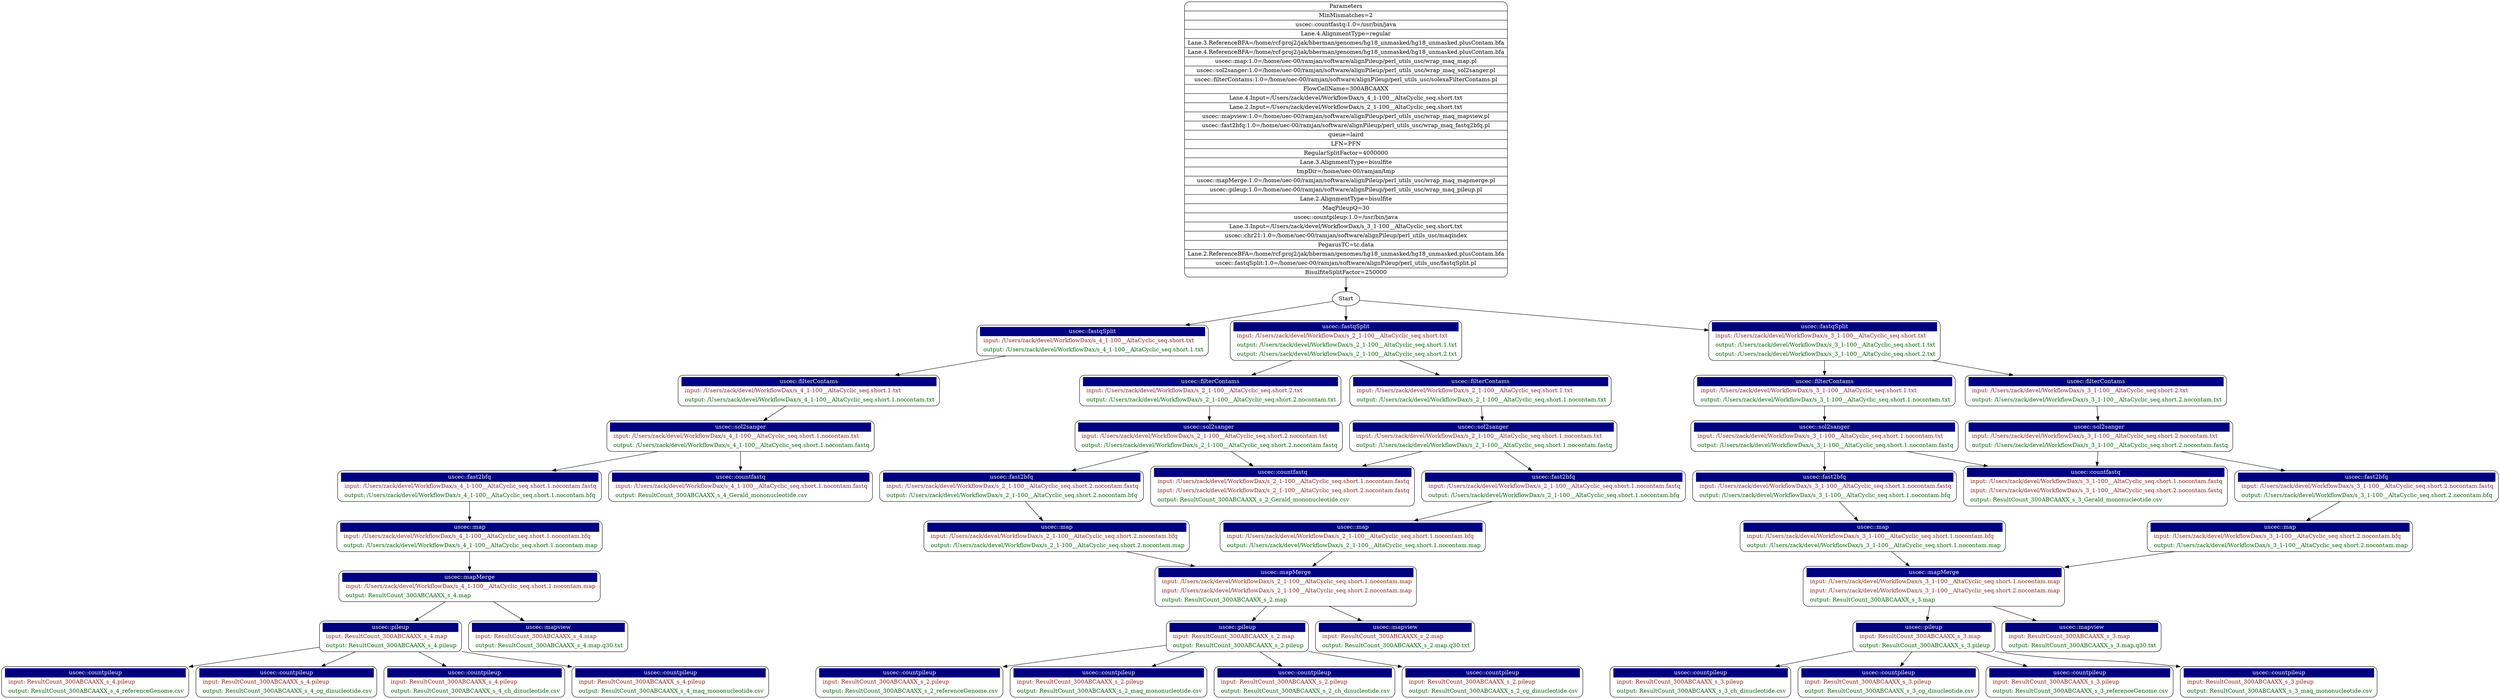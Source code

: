 digraph g {
"Parameters" [
shape = "Mrecord"
 label = "{ Parameters  | MinMismatches=2 | uscec::countfastq:1.0=/usr/bin/java | Lane.4.AlignmentType=regular | Lane.3.ReferenceBFA=/home/rcf-proj2/jak/bberman/genomes/hg18_unmasked/hg18_unmasked.plusContam.bfa | Lane.4.ReferenceBFA=/home/rcf-proj2/jak/bberman/genomes/hg18_unmasked/hg18_unmasked.plusContam.bfa | uscec::map:1.0=/home/uec-00/ramjan/software/alignPileup/perl_utils_usc/wrap_maq_map.pl | uscec::sol2sanger:1.0=/home/uec-00/ramjan/software/alignPileup/perl_utils_usc/wrap_maq_sol2sanger.pl | uscec::filterContams:1.0=/home/uec-00/ramjan/software/alignPileup/perl_utils_usc/solexaFilterContams.pl | FlowCellName=300ABCAAXX | Lane.4.Input=/Users/zack/devel/WorkflowDax/s_4_1-100__AltaCyclic_seq.short.txt | Lane.2.Input=/Users/zack/devel/WorkflowDax/s_2_1-100__AltaCyclic_seq.short.txt | uscec::mapview:1.0=/home/uec-00/ramjan/software/alignPileup/perl_utils_usc/wrap_maq_mapview.pl | uscec::fast2bfq:1.0=/home/uec-00/ramjan/software/alignPileup/perl_utils_usc/wrap_maq_fastq2bfq.pl | queue=laird | LFN=PFN | RegularSplitFactor=4000000 | Lane.3.AlignmentType=bisulfite | tmpDir=/home/uec-00/ramjan/tmp | uscec::mapMerge:1.0=/home/uec-00/ramjan/software/alignPileup/perl_utils_usc/wrap_maq_mapmerge.pl | uscec::pileup:1.0=/home/uec-00/ramjan/software/alignPileup/perl_utils_usc/wrap_maq_pileup.pl | Lane.2.AlignmentType=bisulfite | MaqPileupQ=30 | uscec::countpileup:1.0=/usr/bin/java | Lane.3.Input=/Users/zack/devel/WorkflowDax/s_3_1-100__AltaCyclic_seq.short.txt | uscec::chr21:1.0=/home/uec-00/ramjan/software/alignPileup/perl_utils_usc/maqindex | PegasusTC=tc.data | Lane.2.ReferenceBFA=/home/rcf-proj2/jak/bberman/genomes/hg18_unmasked/hg18_unmasked.plusContam.bfa | uscec::fastqSplit:1.0=/home/uec-00/ramjan/software/alignPileup/perl_utils_usc/fastqSplit.pl | BisulfiteSplitFactor=250000}" ];
"map_/Users/zack/devel/WorkflowDax/s_3_1-100__AltaCyclic_seq.short.2.nocontam.bfq" [
shape = "Mrecord"
label =<<table border="0" cellborder="0" cellspacing="0" cellpadding="4"><tr><td bgcolor="navy"><font color="white">uscec::map</font></td></tr><tr><td align="left"><font color="brown4"> input: /Users/zack/devel/WorkflowDax/s_3_1-100__AltaCyclic_seq.short.2.nocontam.bfq</font></td></tr><tr><td align="left"><font color="darkgreen"> output: /Users/zack/devel/WorkflowDax/s_3_1-100__AltaCyclic_seq.short.2.nocontam.map</font></td></tr></table>> ];
"map_/Users/zack/devel/WorkflowDax/s_2_1-100__AltaCyclic_seq.short.2.nocontam.bfq" [
shape = "Mrecord"
label =<<table border="0" cellborder="0" cellspacing="0" cellpadding="4"><tr><td bgcolor="navy"><font color="white">uscec::map</font></td></tr><tr><td align="left"><font color="brown4"> input: /Users/zack/devel/WorkflowDax/s_2_1-100__AltaCyclic_seq.short.2.nocontam.bfq</font></td></tr><tr><td align="left"><font color="darkgreen"> output: /Users/zack/devel/WorkflowDax/s_2_1-100__AltaCyclic_seq.short.2.nocontam.map</font></td></tr></table>> ];
"filterContams_/Users/zack/devel/WorkflowDax/s_2_1-100__AltaCyclic_seq.short.2.txt" [
shape = "Mrecord"
label =<<table border="0" cellborder="0" cellspacing="0" cellpadding="4"><tr><td bgcolor="navy"><font color="white">uscec::filterContams</font></td></tr><tr><td align="left"><font color="brown4"> input: /Users/zack/devel/WorkflowDax/s_2_1-100__AltaCyclic_seq.short.2.txt</font></td></tr><tr><td align="left"><font color="darkgreen"> output: /Users/zack/devel/WorkflowDax/s_2_1-100__AltaCyclic_seq.short.2.nocontam.txt</font></td></tr></table>> ];
"pileup_ResultCount_300ABCAAXX_s_2.map" [
shape = "Mrecord"
label =<<table border="0" cellborder="0" cellspacing="0" cellpadding="4"><tr><td bgcolor="navy"><font color="white">uscec::pileup</font></td></tr><tr><td align="left"><font color="brown4"> input: ResultCount_300ABCAAXX_s_2.map</font></td></tr><tr><td align="left"><font color="darkgreen"> output: ResultCount_300ABCAAXX_s_2.pileup</font></td></tr></table>> ];
"pileup_ResultCount_300ABCAAXX_s_3.map" [
shape = "Mrecord"
label =<<table border="0" cellborder="0" cellspacing="0" cellpadding="4"><tr><td bgcolor="navy"><font color="white">uscec::pileup</font></td></tr><tr><td align="left"><font color="brown4"> input: ResultCount_300ABCAAXX_s_3.map</font></td></tr><tr><td align="left"><font color="darkgreen"> output: ResultCount_300ABCAAXX_s_3.pileup</font></td></tr></table>> ];
"countfastq_300ABCAAXX2" [
shape = "Mrecord"
label =<<table border="0" cellborder="0" cellspacing="0" cellpadding="4"><tr><td bgcolor="navy"><font color="white">uscec::countfastq</font></td></tr><tr><td align="left"><font color="brown4"> input: /Users/zack/devel/WorkflowDax/s_2_1-100__AltaCyclic_seq.short.1.nocontam.fastq</font></td></tr><tr><td align="left"><font color="brown4"> input: /Users/zack/devel/WorkflowDax/s_2_1-100__AltaCyclic_seq.short.2.nocontam.fastq</font></td></tr><tr><td align="left"><font color="darkgreen"> output: ResultCount_300ABCAAXX_s_2_Gerald_mononucleotide.csv</font></td></tr></table>> ];
"countpileup_ResultCount_300ABCAAXX_s_4.pileup-refComposition" [
shape = "Mrecord"
label =<<table border="0" cellborder="0" cellspacing="0" cellpadding="4"><tr><td bgcolor="navy"><font color="white">uscec::countpileup</font></td></tr><tr><td align="left"><font color="brown4"> input: ResultCount_300ABCAAXX_s_4.pileup</font></td></tr><tr><td align="left"><font color="darkgreen"> output: ResultCount_300ABCAAXX_s_4_referenceGenome.csv</font></td></tr></table>> ];
"filterContams_/Users/zack/devel/WorkflowDax/s_3_1-100__AltaCyclic_seq.short.1.txt" [
shape = "Mrecord"
label =<<table border="0" cellborder="0" cellspacing="0" cellpadding="4"><tr><td bgcolor="navy"><font color="white">uscec::filterContams</font></td></tr><tr><td align="left"><font color="brown4"> input: /Users/zack/devel/WorkflowDax/s_3_1-100__AltaCyclic_seq.short.1.txt</font></td></tr><tr><td align="left"><font color="darkgreen"> output: /Users/zack/devel/WorkflowDax/s_3_1-100__AltaCyclic_seq.short.1.nocontam.txt</font></td></tr></table>> ];
"sol2sanger_/Users/zack/devel/WorkflowDax/s_3_1-100__AltaCyclic_seq.short.1.nocontam.txt" [
shape = "Mrecord"
label =<<table border="0" cellborder="0" cellspacing="0" cellpadding="4"><tr><td bgcolor="navy"><font color="white">uscec::sol2sanger</font></td></tr><tr><td align="left"><font color="brown4"> input: /Users/zack/devel/WorkflowDax/s_3_1-100__AltaCyclic_seq.short.1.nocontam.txt</font></td></tr><tr><td align="left"><font color="darkgreen"> output: /Users/zack/devel/WorkflowDax/s_3_1-100__AltaCyclic_seq.short.1.nocontam.fastq</font></td></tr></table>> ];
"fastqSpit_/Users/zack/devel/WorkflowDax/s_4_1-100__AltaCyclic_seq.short.txt" [
shape = "Mrecord"
label =<<table border="0" cellborder="0" cellspacing="0" cellpadding="4"><tr><td bgcolor="navy"><font color="white">uscec::fastqSplit</font></td></tr><tr><td align="left"><font color="brown4"> input: /Users/zack/devel/WorkflowDax/s_4_1-100__AltaCyclic_seq.short.txt</font></td></tr><tr><td align="left"><font color="darkgreen"> output: /Users/zack/devel/WorkflowDax/s_4_1-100__AltaCyclic_seq.short.1.txt</font></td></tr></table>> ];
"fastqSpit_/Users/zack/devel/WorkflowDax/s_2_1-100__AltaCyclic_seq.short.txt" [
shape = "Mrecord"
label =<<table border="0" cellborder="0" cellspacing="0" cellpadding="4"><tr><td bgcolor="navy"><font color="white">uscec::fastqSplit</font></td></tr><tr><td align="left"><font color="brown4"> input: /Users/zack/devel/WorkflowDax/s_2_1-100__AltaCyclic_seq.short.txt</font></td></tr><tr><td align="left"><font color="darkgreen"> output: /Users/zack/devel/WorkflowDax/s_2_1-100__AltaCyclic_seq.short.1.txt</font></td></tr><tr><td align="left"><font color="darkgreen"> output: /Users/zack/devel/WorkflowDax/s_2_1-100__AltaCyclic_seq.short.2.txt</font></td></tr></table>> ];
"mapMerge_300ABCAAXX2" [
shape = "Mrecord"
label =<<table border="0" cellborder="0" cellspacing="0" cellpadding="4"><tr><td bgcolor="navy"><font color="white">uscec::mapMerge</font></td></tr><tr><td align="left"><font color="brown4"> input: /Users/zack/devel/WorkflowDax/s_2_1-100__AltaCyclic_seq.short.1.nocontam.map</font></td></tr><tr><td align="left"><font color="brown4"> input: /Users/zack/devel/WorkflowDax/s_2_1-100__AltaCyclic_seq.short.2.nocontam.map</font></td></tr><tr><td align="left"><font color="darkgreen"> output: ResultCount_300ABCAAXX_s_2.map</font></td></tr></table>> ];
"mapview_ResultCount_300ABCAAXX_s_2.map" [
shape = "Mrecord"
label =<<table border="0" cellborder="0" cellspacing="0" cellpadding="4"><tr><td bgcolor="navy"><font color="white">uscec::mapview</font></td></tr><tr><td align="left"><font color="brown4"> input: ResultCount_300ABCAAXX_s_2.map</font></td></tr><tr><td align="left"><font color="darkgreen"> output: ResultCount_300ABCAAXX_s_2.map.q30.txt</font></td></tr></table>> ];
"filterContams_/Users/zack/devel/WorkflowDax/s_3_1-100__AltaCyclic_seq.short.2.txt" [
shape = "Mrecord"
label =<<table border="0" cellborder="0" cellspacing="0" cellpadding="4"><tr><td bgcolor="navy"><font color="white">uscec::filterContams</font></td></tr><tr><td align="left"><font color="brown4"> input: /Users/zack/devel/WorkflowDax/s_3_1-100__AltaCyclic_seq.short.2.txt</font></td></tr><tr><td align="left"><font color="darkgreen"> output: /Users/zack/devel/WorkflowDax/s_3_1-100__AltaCyclic_seq.short.2.nocontam.txt</font></td></tr></table>> ];
"fast2bfq_/Users/zack/devel/WorkflowDax/s_3_1-100__AltaCyclic_seq.short.2.nocontam.fastq" [
shape = "Mrecord"
label =<<table border="0" cellborder="0" cellspacing="0" cellpadding="4"><tr><td bgcolor="navy"><font color="white">uscec::fast2bfq</font></td></tr><tr><td align="left"><font color="brown4"> input: /Users/zack/devel/WorkflowDax/s_3_1-100__AltaCyclic_seq.short.2.nocontam.fastq</font></td></tr><tr><td align="left"><font color="darkgreen"> output: /Users/zack/devel/WorkflowDax/s_3_1-100__AltaCyclic_seq.short.2.nocontam.bfq</font></td></tr></table>> ];
"countpileup_ResultCount_300ABCAAXX_s_3.pileup-chonly" [
shape = "Mrecord"
label =<<table border="0" cellborder="0" cellspacing="0" cellpadding="4"><tr><td bgcolor="navy"><font color="white">uscec::countpileup</font></td></tr><tr><td align="left"><font color="brown4"> input: ResultCount_300ABCAAXX_s_3.pileup</font></td></tr><tr><td align="left"><font color="darkgreen"> output: ResultCount_300ABCAAXX_s_3_ch_dinucleotide.csv</font></td></tr></table>> ];
"filterContams_/Users/zack/devel/WorkflowDax/s_2_1-100__AltaCyclic_seq.short.1.txt" [
shape = "Mrecord"
label =<<table border="0" cellborder="0" cellspacing="0" cellpadding="4"><tr><td bgcolor="navy"><font color="white">uscec::filterContams</font></td></tr><tr><td align="left"><font color="brown4"> input: /Users/zack/devel/WorkflowDax/s_2_1-100__AltaCyclic_seq.short.1.txt</font></td></tr><tr><td align="left"><font color="darkgreen"> output: /Users/zack/devel/WorkflowDax/s_2_1-100__AltaCyclic_seq.short.1.nocontam.txt</font></td></tr></table>> ];
"mapMerge_300ABCAAXX3" [
shape = "Mrecord"
label =<<table border="0" cellborder="0" cellspacing="0" cellpadding="4"><tr><td bgcolor="navy"><font color="white">uscec::mapMerge</font></td></tr><tr><td align="left"><font color="brown4"> input: /Users/zack/devel/WorkflowDax/s_3_1-100__AltaCyclic_seq.short.1.nocontam.map</font></td></tr><tr><td align="left"><font color="brown4"> input: /Users/zack/devel/WorkflowDax/s_3_1-100__AltaCyclic_seq.short.2.nocontam.map</font></td></tr><tr><td align="left"><font color="darkgreen"> output: ResultCount_300ABCAAXX_s_3.map</font></td></tr></table>> ];
"fast2bfq_/Users/zack/devel/WorkflowDax/s_2_1-100__AltaCyclic_seq.short.1.nocontam.fastq" [
shape = "Mrecord"
label =<<table border="0" cellborder="0" cellspacing="0" cellpadding="4"><tr><td bgcolor="navy"><font color="white">uscec::fast2bfq</font></td></tr><tr><td align="left"><font color="brown4"> input: /Users/zack/devel/WorkflowDax/s_2_1-100__AltaCyclic_seq.short.1.nocontam.fastq</font></td></tr><tr><td align="left"><font color="darkgreen"> output: /Users/zack/devel/WorkflowDax/s_2_1-100__AltaCyclic_seq.short.1.nocontam.bfq</font></td></tr></table>> ];
"sol2sanger_/Users/zack/devel/WorkflowDax/s_2_1-100__AltaCyclic_seq.short.1.nocontam.txt" [
shape = "Mrecord"
label =<<table border="0" cellborder="0" cellspacing="0" cellpadding="4"><tr><td bgcolor="navy"><font color="white">uscec::sol2sanger</font></td></tr><tr><td align="left"><font color="brown4"> input: /Users/zack/devel/WorkflowDax/s_2_1-100__AltaCyclic_seq.short.1.nocontam.txt</font></td></tr><tr><td align="left"><font color="darkgreen"> output: /Users/zack/devel/WorkflowDax/s_2_1-100__AltaCyclic_seq.short.1.nocontam.fastq</font></td></tr></table>> ];
"countpileup_ResultCount_300ABCAAXX_s_2.pileup-refComposition" [
shape = "Mrecord"
label =<<table border="0" cellborder="0" cellspacing="0" cellpadding="4"><tr><td bgcolor="navy"><font color="white">uscec::countpileup</font></td></tr><tr><td align="left"><font color="brown4"> input: ResultCount_300ABCAAXX_s_2.pileup</font></td></tr><tr><td align="left"><font color="darkgreen"> output: ResultCount_300ABCAAXX_s_2_referenceGenome.csv</font></td></tr></table>> ];
"mapMerge_300ABCAAXX4" [
shape = "Mrecord"
label =<<table border="0" cellborder="0" cellspacing="0" cellpadding="4"><tr><td bgcolor="navy"><font color="white">uscec::mapMerge</font></td></tr><tr><td align="left"><font color="brown4"> input: /Users/zack/devel/WorkflowDax/s_4_1-100__AltaCyclic_seq.short.1.nocontam.map</font></td></tr><tr><td align="left"><font color="darkgreen"> output: ResultCount_300ABCAAXX_s_4.map</font></td></tr></table>> ];
"countpileup_ResultCount_300ABCAAXX_s_4.pileup-cgonly" [
shape = "Mrecord"
label =<<table border="0" cellborder="0" cellspacing="0" cellpadding="4"><tr><td bgcolor="navy"><font color="white">uscec::countpileup</font></td></tr><tr><td align="left"><font color="brown4"> input: ResultCount_300ABCAAXX_s_4.pileup</font></td></tr><tr><td align="left"><font color="darkgreen"> output: ResultCount_300ABCAAXX_s_4_cg_dinucleotide.csv</font></td></tr></table>> ];
"countpileup_ResultCount_300ABCAAXX_s_2.pileup" [
shape = "Mrecord"
label =<<table border="0" cellborder="0" cellspacing="0" cellpadding="4"><tr><td bgcolor="navy"><font color="white">uscec::countpileup</font></td></tr><tr><td align="left"><font color="brown4"> input: ResultCount_300ABCAAXX_s_2.pileup</font></td></tr><tr><td align="left"><font color="darkgreen"> output: ResultCount_300ABCAAXX_s_2_maq_mononucleotide.csv</font></td></tr></table>> ];
"map_/Users/zack/devel/WorkflowDax/s_3_1-100__AltaCyclic_seq.short.1.nocontam.bfq" [
shape = "Mrecord"
label =<<table border="0" cellborder="0" cellspacing="0" cellpadding="4"><tr><td bgcolor="navy"><font color="white">uscec::map</font></td></tr><tr><td align="left"><font color="brown4"> input: /Users/zack/devel/WorkflowDax/s_3_1-100__AltaCyclic_seq.short.1.nocontam.bfq</font></td></tr><tr><td align="left"><font color="darkgreen"> output: /Users/zack/devel/WorkflowDax/s_3_1-100__AltaCyclic_seq.short.1.nocontam.map</font></td></tr></table>> ];
"countpileup_ResultCount_300ABCAAXX_s_3.pileup-cgonly" [
shape = "Mrecord"
label =<<table border="0" cellborder="0" cellspacing="0" cellpadding="4"><tr><td bgcolor="navy"><font color="white">uscec::countpileup</font></td></tr><tr><td align="left"><font color="brown4"> input: ResultCount_300ABCAAXX_s_3.pileup</font></td></tr><tr><td align="left"><font color="darkgreen"> output: ResultCount_300ABCAAXX_s_3_cg_dinucleotide.csv</font></td></tr></table>> ];
"fast2bfq_/Users/zack/devel/WorkflowDax/s_4_1-100__AltaCyclic_seq.short.1.nocontam.fastq" [
shape = "Mrecord"
label =<<table border="0" cellborder="0" cellspacing="0" cellpadding="4"><tr><td bgcolor="navy"><font color="white">uscec::fast2bfq</font></td></tr><tr><td align="left"><font color="brown4"> input: /Users/zack/devel/WorkflowDax/s_4_1-100__AltaCyclic_seq.short.1.nocontam.fastq</font></td></tr><tr><td align="left"><font color="darkgreen"> output: /Users/zack/devel/WorkflowDax/s_4_1-100__AltaCyclic_seq.short.1.nocontam.bfq</font></td></tr></table>> ];
"countpileup_ResultCount_300ABCAAXX_s_3.pileup-refComposition" [
shape = "Mrecord"
label =<<table border="0" cellborder="0" cellspacing="0" cellpadding="4"><tr><td bgcolor="navy"><font color="white">uscec::countpileup</font></td></tr><tr><td align="left"><font color="brown4"> input: ResultCount_300ABCAAXX_s_3.pileup</font></td></tr><tr><td align="left"><font color="darkgreen"> output: ResultCount_300ABCAAXX_s_3_referenceGenome.csv</font></td></tr></table>> ];
"sol2sanger_/Users/zack/devel/WorkflowDax/s_2_1-100__AltaCyclic_seq.short.2.nocontam.txt" [
shape = "Mrecord"
label =<<table border="0" cellborder="0" cellspacing="0" cellpadding="4"><tr><td bgcolor="navy"><font color="white">uscec::sol2sanger</font></td></tr><tr><td align="left"><font color="brown4"> input: /Users/zack/devel/WorkflowDax/s_2_1-100__AltaCyclic_seq.short.2.nocontam.txt</font></td></tr><tr><td align="left"><font color="darkgreen"> output: /Users/zack/devel/WorkflowDax/s_2_1-100__AltaCyclic_seq.short.2.nocontam.fastq</font></td></tr></table>> ];
"pileup_ResultCount_300ABCAAXX_s_4.map" [
shape = "Mrecord"
label =<<table border="0" cellborder="0" cellspacing="0" cellpadding="4"><tr><td bgcolor="navy"><font color="white">uscec::pileup</font></td></tr><tr><td align="left"><font color="brown4"> input: ResultCount_300ABCAAXX_s_4.map</font></td></tr><tr><td align="left"><font color="darkgreen"> output: ResultCount_300ABCAAXX_s_4.pileup</font></td></tr></table>> ];
"map_/Users/zack/devel/WorkflowDax/s_2_1-100__AltaCyclic_seq.short.1.nocontam.bfq" [
shape = "Mrecord"
label =<<table border="0" cellborder="0" cellspacing="0" cellpadding="4"><tr><td bgcolor="navy"><font color="white">uscec::map</font></td></tr><tr><td align="left"><font color="brown4"> input: /Users/zack/devel/WorkflowDax/s_2_1-100__AltaCyclic_seq.short.1.nocontam.bfq</font></td></tr><tr><td align="left"><font color="darkgreen"> output: /Users/zack/devel/WorkflowDax/s_2_1-100__AltaCyclic_seq.short.1.nocontam.map</font></td></tr></table>> ];
"filterContams_/Users/zack/devel/WorkflowDax/s_4_1-100__AltaCyclic_seq.short.1.txt" [
shape = "Mrecord"
label =<<table border="0" cellborder="0" cellspacing="0" cellpadding="4"><tr><td bgcolor="navy"><font color="white">uscec::filterContams</font></td></tr><tr><td align="left"><font color="brown4"> input: /Users/zack/devel/WorkflowDax/s_4_1-100__AltaCyclic_seq.short.1.txt</font></td></tr><tr><td align="left"><font color="darkgreen"> output: /Users/zack/devel/WorkflowDax/s_4_1-100__AltaCyclic_seq.short.1.nocontam.txt</font></td></tr></table>> ];
"mapview_ResultCount_300ABCAAXX_s_3.map" [
shape = "Mrecord"
label =<<table border="0" cellborder="0" cellspacing="0" cellpadding="4"><tr><td bgcolor="navy"><font color="white">uscec::mapview</font></td></tr><tr><td align="left"><font color="brown4"> input: ResultCount_300ABCAAXX_s_3.map</font></td></tr><tr><td align="left"><font color="darkgreen"> output: ResultCount_300ABCAAXX_s_3.map.q30.txt</font></td></tr></table>> ];
"countpileup_ResultCount_300ABCAAXX_s_2.pileup-chonly" [
shape = "Mrecord"
label =<<table border="0" cellborder="0" cellspacing="0" cellpadding="4"><tr><td bgcolor="navy"><font color="white">uscec::countpileup</font></td></tr><tr><td align="left"><font color="brown4"> input: ResultCount_300ABCAAXX_s_2.pileup</font></td></tr><tr><td align="left"><font color="darkgreen"> output: ResultCount_300ABCAAXX_s_2_ch_dinucleotide.csv</font></td></tr></table>> ];
"countpileup_ResultCount_300ABCAAXX_s_2.pileup-cgonly" [
shape = "Mrecord"
label =<<table border="0" cellborder="0" cellspacing="0" cellpadding="4"><tr><td bgcolor="navy"><font color="white">uscec::countpileup</font></td></tr><tr><td align="left"><font color="brown4"> input: ResultCount_300ABCAAXX_s_2.pileup</font></td></tr><tr><td align="left"><font color="darkgreen"> output: ResultCount_300ABCAAXX_s_2_cg_dinucleotide.csv</font></td></tr></table>> ];
"sol2sanger_/Users/zack/devel/WorkflowDax/s_3_1-100__AltaCyclic_seq.short.2.nocontam.txt" [
shape = "Mrecord"
label =<<table border="0" cellborder="0" cellspacing="0" cellpadding="4"><tr><td bgcolor="navy"><font color="white">uscec::sol2sanger</font></td></tr><tr><td align="left"><font color="brown4"> input: /Users/zack/devel/WorkflowDax/s_3_1-100__AltaCyclic_seq.short.2.nocontam.txt</font></td></tr><tr><td align="left"><font color="darkgreen"> output: /Users/zack/devel/WorkflowDax/s_3_1-100__AltaCyclic_seq.short.2.nocontam.fastq</font></td></tr></table>> ];
"countfastq_300ABCAAXX3" [
shape = "Mrecord"
label =<<table border="0" cellborder="0" cellspacing="0" cellpadding="4"><tr><td bgcolor="navy"><font color="white">uscec::countfastq</font></td></tr><tr><td align="left"><font color="brown4"> input: /Users/zack/devel/WorkflowDax/s_3_1-100__AltaCyclic_seq.short.1.nocontam.fastq</font></td></tr><tr><td align="left"><font color="brown4"> input: /Users/zack/devel/WorkflowDax/s_3_1-100__AltaCyclic_seq.short.2.nocontam.fastq</font></td></tr><tr><td align="left"><font color="darkgreen"> output: ResultCount_300ABCAAXX_s_3_Gerald_mononucleotide.csv</font></td></tr></table>> ];
"fast2bfq_/Users/zack/devel/WorkflowDax/s_2_1-100__AltaCyclic_seq.short.2.nocontam.fastq" [
shape = "Mrecord"
label =<<table border="0" cellborder="0" cellspacing="0" cellpadding="4"><tr><td bgcolor="navy"><font color="white">uscec::fast2bfq</font></td></tr><tr><td align="left"><font color="brown4"> input: /Users/zack/devel/WorkflowDax/s_2_1-100__AltaCyclic_seq.short.2.nocontam.fastq</font></td></tr><tr><td align="left"><font color="darkgreen"> output: /Users/zack/devel/WorkflowDax/s_2_1-100__AltaCyclic_seq.short.2.nocontam.bfq</font></td></tr></table>> ];
"mapview_ResultCount_300ABCAAXX_s_4.map" [
shape = "Mrecord"
label =<<table border="0" cellborder="0" cellspacing="0" cellpadding="4"><tr><td bgcolor="navy"><font color="white">uscec::mapview</font></td></tr><tr><td align="left"><font color="brown4"> input: ResultCount_300ABCAAXX_s_4.map</font></td></tr><tr><td align="left"><font color="darkgreen"> output: ResultCount_300ABCAAXX_s_4.map.q30.txt</font></td></tr></table>> ];
"countpileup_ResultCount_300ABCAAXX_s_3.pileup" [
shape = "Mrecord"
label =<<table border="0" cellborder="0" cellspacing="0" cellpadding="4"><tr><td bgcolor="navy"><font color="white">uscec::countpileup</font></td></tr><tr><td align="left"><font color="brown4"> input: ResultCount_300ABCAAXX_s_3.pileup</font></td></tr><tr><td align="left"><font color="darkgreen"> output: ResultCount_300ABCAAXX_s_3_maq_mononucleotide.csv</font></td></tr></table>> ];
"countpileup_ResultCount_300ABCAAXX_s_4.pileup-chonly" [
shape = "Mrecord"
label =<<table border="0" cellborder="0" cellspacing="0" cellpadding="4"><tr><td bgcolor="navy"><font color="white">uscec::countpileup</font></td></tr><tr><td align="left"><font color="brown4"> input: ResultCount_300ABCAAXX_s_4.pileup</font></td></tr><tr><td align="left"><font color="darkgreen"> output: ResultCount_300ABCAAXX_s_4_ch_dinucleotide.csv</font></td></tr></table>> ];
"fast2bfq_/Users/zack/devel/WorkflowDax/s_3_1-100__AltaCyclic_seq.short.1.nocontam.fastq" [
shape = "Mrecord"
label =<<table border="0" cellborder="0" cellspacing="0" cellpadding="4"><tr><td bgcolor="navy"><font color="white">uscec::fast2bfq</font></td></tr><tr><td align="left"><font color="brown4"> input: /Users/zack/devel/WorkflowDax/s_3_1-100__AltaCyclic_seq.short.1.nocontam.fastq</font></td></tr><tr><td align="left"><font color="darkgreen"> output: /Users/zack/devel/WorkflowDax/s_3_1-100__AltaCyclic_seq.short.1.nocontam.bfq</font></td></tr></table>> ];
"countfastq_300ABCAAXX4" [
shape = "Mrecord"
label =<<table border="0" cellborder="0" cellspacing="0" cellpadding="4"><tr><td bgcolor="navy"><font color="white">uscec::countfastq</font></td></tr><tr><td align="left"><font color="brown4"> input: /Users/zack/devel/WorkflowDax/s_4_1-100__AltaCyclic_seq.short.1.nocontam.fastq</font></td></tr><tr><td align="left"><font color="darkgreen"> output: ResultCount_300ABCAAXX_s_4_Gerald_mononucleotide.csv</font></td></tr></table>> ];
"sol2sanger_/Users/zack/devel/WorkflowDax/s_4_1-100__AltaCyclic_seq.short.1.nocontam.txt" [
shape = "Mrecord"
label =<<table border="0" cellborder="0" cellspacing="0" cellpadding="4"><tr><td bgcolor="navy"><font color="white">uscec::sol2sanger</font></td></tr><tr><td align="left"><font color="brown4"> input: /Users/zack/devel/WorkflowDax/s_4_1-100__AltaCyclic_seq.short.1.nocontam.txt</font></td></tr><tr><td align="left"><font color="darkgreen"> output: /Users/zack/devel/WorkflowDax/s_4_1-100__AltaCyclic_seq.short.1.nocontam.fastq</font></td></tr></table>> ];
"fastqSpit_/Users/zack/devel/WorkflowDax/s_3_1-100__AltaCyclic_seq.short.txt" [
shape = "Mrecord"
label =<<table border="0" cellborder="0" cellspacing="0" cellpadding="4"><tr><td bgcolor="navy"><font color="white">uscec::fastqSplit</font></td></tr><tr><td align="left"><font color="brown4"> input: /Users/zack/devel/WorkflowDax/s_3_1-100__AltaCyclic_seq.short.txt</font></td></tr><tr><td align="left"><font color="darkgreen"> output: /Users/zack/devel/WorkflowDax/s_3_1-100__AltaCyclic_seq.short.1.txt</font></td></tr><tr><td align="left"><font color="darkgreen"> output: /Users/zack/devel/WorkflowDax/s_3_1-100__AltaCyclic_seq.short.2.txt</font></td></tr></table>> ];
"map_/Users/zack/devel/WorkflowDax/s_4_1-100__AltaCyclic_seq.short.1.nocontam.bfq" [
shape = "Mrecord"
label =<<table border="0" cellborder="0" cellspacing="0" cellpadding="4"><tr><td bgcolor="navy"><font color="white">uscec::map</font></td></tr><tr><td align="left"><font color="brown4"> input: /Users/zack/devel/WorkflowDax/s_4_1-100__AltaCyclic_seq.short.1.nocontam.bfq</font></td></tr><tr><td align="left"><font color="darkgreen"> output: /Users/zack/devel/WorkflowDax/s_4_1-100__AltaCyclic_seq.short.1.nocontam.map</font></td></tr></table>> ];
"countpileup_ResultCount_300ABCAAXX_s_4.pileup" [
shape = "Mrecord"
label =<<table border="0" cellborder="0" cellspacing="0" cellpadding="4"><tr><td bgcolor="navy"><font color="white">uscec::countpileup</font></td></tr><tr><td align="left"><font color="brown4"> input: ResultCount_300ABCAAXX_s_4.pileup</font></td></tr><tr><td align="left"><font color="darkgreen"> output: ResultCount_300ABCAAXX_s_4_maq_mononucleotide.csv</font></td></tr></table>> ];
"map_/Users/zack/devel/WorkflowDax/s_3_1-100__AltaCyclic_seq.short.2.nocontam.bfq" -> "mapMerge_300ABCAAXX3"
"map_/Users/zack/devel/WorkflowDax/s_2_1-100__AltaCyclic_seq.short.2.nocontam.bfq" -> "mapMerge_300ABCAAXX2"
"filterContams_/Users/zack/devel/WorkflowDax/s_2_1-100__AltaCyclic_seq.short.2.txt" -> "sol2sanger_/Users/zack/devel/WorkflowDax/s_2_1-100__AltaCyclic_seq.short.2.nocontam.txt"
"pileup_ResultCount_300ABCAAXX_s_2.map" -> "countpileup_ResultCount_300ABCAAXX_s_2.pileup"
"pileup_ResultCount_300ABCAAXX_s_2.map" -> "countpileup_ResultCount_300ABCAAXX_s_2.pileup-cgonly"
"pileup_ResultCount_300ABCAAXX_s_2.map" -> "countpileup_ResultCount_300ABCAAXX_s_2.pileup-chonly"
"pileup_ResultCount_300ABCAAXX_s_2.map" -> "countpileup_ResultCount_300ABCAAXX_s_2.pileup-refComposition"
"pileup_ResultCount_300ABCAAXX_s_3.map" -> "countpileup_ResultCount_300ABCAAXX_s_3.pileup"
"pileup_ResultCount_300ABCAAXX_s_3.map" -> "countpileup_ResultCount_300ABCAAXX_s_3.pileup-cgonly"
"pileup_ResultCount_300ABCAAXX_s_3.map" -> "countpileup_ResultCount_300ABCAAXX_s_3.pileup-chonly"
"pileup_ResultCount_300ABCAAXX_s_3.map" -> "countpileup_ResultCount_300ABCAAXX_s_3.pileup-refComposition"
"filterContams_/Users/zack/devel/WorkflowDax/s_3_1-100__AltaCyclic_seq.short.1.txt" -> "sol2sanger_/Users/zack/devel/WorkflowDax/s_3_1-100__AltaCyclic_seq.short.1.nocontam.txt"
"sol2sanger_/Users/zack/devel/WorkflowDax/s_3_1-100__AltaCyclic_seq.short.1.nocontam.txt" -> "countfastq_300ABCAAXX3"
"sol2sanger_/Users/zack/devel/WorkflowDax/s_3_1-100__AltaCyclic_seq.short.1.nocontam.txt" -> "fast2bfq_/Users/zack/devel/WorkflowDax/s_3_1-100__AltaCyclic_seq.short.1.nocontam.fastq"
"fastqSpit_/Users/zack/devel/WorkflowDax/s_4_1-100__AltaCyclic_seq.short.txt" -> "filterContams_/Users/zack/devel/WorkflowDax/s_4_1-100__AltaCyclic_seq.short.1.txt"
"fastqSpit_/Users/zack/devel/WorkflowDax/s_2_1-100__AltaCyclic_seq.short.txt" -> "filterContams_/Users/zack/devel/WorkflowDax/s_2_1-100__AltaCyclic_seq.short.1.txt"
"fastqSpit_/Users/zack/devel/WorkflowDax/s_2_1-100__AltaCyclic_seq.short.txt" -> "filterContams_/Users/zack/devel/WorkflowDax/s_2_1-100__AltaCyclic_seq.short.2.txt"
"mapMerge_300ABCAAXX2" -> "mapview_ResultCount_300ABCAAXX_s_2.map"
"mapMerge_300ABCAAXX2" -> "pileup_ResultCount_300ABCAAXX_s_2.map"
"filterContams_/Users/zack/devel/WorkflowDax/s_3_1-100__AltaCyclic_seq.short.2.txt" -> "sol2sanger_/Users/zack/devel/WorkflowDax/s_3_1-100__AltaCyclic_seq.short.2.nocontam.txt"
"fast2bfq_/Users/zack/devel/WorkflowDax/s_3_1-100__AltaCyclic_seq.short.2.nocontam.fastq" -> "map_/Users/zack/devel/WorkflowDax/s_3_1-100__AltaCyclic_seq.short.2.nocontam.bfq"
"filterContams_/Users/zack/devel/WorkflowDax/s_2_1-100__AltaCyclic_seq.short.1.txt" -> "sol2sanger_/Users/zack/devel/WorkflowDax/s_2_1-100__AltaCyclic_seq.short.1.nocontam.txt"
"mapMerge_300ABCAAXX3" -> "mapview_ResultCount_300ABCAAXX_s_3.map"
"mapMerge_300ABCAAXX3" -> "pileup_ResultCount_300ABCAAXX_s_3.map"
"fast2bfq_/Users/zack/devel/WorkflowDax/s_2_1-100__AltaCyclic_seq.short.1.nocontam.fastq" -> "map_/Users/zack/devel/WorkflowDax/s_2_1-100__AltaCyclic_seq.short.1.nocontam.bfq"
"sol2sanger_/Users/zack/devel/WorkflowDax/s_2_1-100__AltaCyclic_seq.short.1.nocontam.txt" -> "countfastq_300ABCAAXX2"
"sol2sanger_/Users/zack/devel/WorkflowDax/s_2_1-100__AltaCyclic_seq.short.1.nocontam.txt" -> "fast2bfq_/Users/zack/devel/WorkflowDax/s_2_1-100__AltaCyclic_seq.short.1.nocontam.fastq"
"mapMerge_300ABCAAXX4" -> "mapview_ResultCount_300ABCAAXX_s_4.map"
"mapMerge_300ABCAAXX4" -> "pileup_ResultCount_300ABCAAXX_s_4.map"
"map_/Users/zack/devel/WorkflowDax/s_3_1-100__AltaCyclic_seq.short.1.nocontam.bfq" -> "mapMerge_300ABCAAXX3"
"fast2bfq_/Users/zack/devel/WorkflowDax/s_4_1-100__AltaCyclic_seq.short.1.nocontam.fastq" -> "map_/Users/zack/devel/WorkflowDax/s_4_1-100__AltaCyclic_seq.short.1.nocontam.bfq"
"sol2sanger_/Users/zack/devel/WorkflowDax/s_2_1-100__AltaCyclic_seq.short.2.nocontam.txt" -> "countfastq_300ABCAAXX2"
"sol2sanger_/Users/zack/devel/WorkflowDax/s_2_1-100__AltaCyclic_seq.short.2.nocontam.txt" -> "fast2bfq_/Users/zack/devel/WorkflowDax/s_2_1-100__AltaCyclic_seq.short.2.nocontam.fastq"
"pileup_ResultCount_300ABCAAXX_s_4.map" -> "countpileup_ResultCount_300ABCAAXX_s_4.pileup"
"pileup_ResultCount_300ABCAAXX_s_4.map" -> "countpileup_ResultCount_300ABCAAXX_s_4.pileup-cgonly"
"pileup_ResultCount_300ABCAAXX_s_4.map" -> "countpileup_ResultCount_300ABCAAXX_s_4.pileup-chonly"
"pileup_ResultCount_300ABCAAXX_s_4.map" -> "countpileup_ResultCount_300ABCAAXX_s_4.pileup-refComposition"
"map_/Users/zack/devel/WorkflowDax/s_2_1-100__AltaCyclic_seq.short.1.nocontam.bfq" -> "mapMerge_300ABCAAXX2"
"filterContams_/Users/zack/devel/WorkflowDax/s_4_1-100__AltaCyclic_seq.short.1.txt" -> "sol2sanger_/Users/zack/devel/WorkflowDax/s_4_1-100__AltaCyclic_seq.short.1.nocontam.txt"
"sol2sanger_/Users/zack/devel/WorkflowDax/s_3_1-100__AltaCyclic_seq.short.2.nocontam.txt" -> "countfastq_300ABCAAXX3"
"sol2sanger_/Users/zack/devel/WorkflowDax/s_3_1-100__AltaCyclic_seq.short.2.nocontam.txt" -> "fast2bfq_/Users/zack/devel/WorkflowDax/s_3_1-100__AltaCyclic_seq.short.2.nocontam.fastq"
"fast2bfq_/Users/zack/devel/WorkflowDax/s_2_1-100__AltaCyclic_seq.short.2.nocontam.fastq" -> "map_/Users/zack/devel/WorkflowDax/s_2_1-100__AltaCyclic_seq.short.2.nocontam.bfq"
"fast2bfq_/Users/zack/devel/WorkflowDax/s_3_1-100__AltaCyclic_seq.short.1.nocontam.fastq" -> "map_/Users/zack/devel/WorkflowDax/s_3_1-100__AltaCyclic_seq.short.1.nocontam.bfq"
"sol2sanger_/Users/zack/devel/WorkflowDax/s_4_1-100__AltaCyclic_seq.short.1.nocontam.txt" -> "countfastq_300ABCAAXX4"
"sol2sanger_/Users/zack/devel/WorkflowDax/s_4_1-100__AltaCyclic_seq.short.1.nocontam.txt" -> "fast2bfq_/Users/zack/devel/WorkflowDax/s_4_1-100__AltaCyclic_seq.short.1.nocontam.fastq"
"fastqSpit_/Users/zack/devel/WorkflowDax/s_3_1-100__AltaCyclic_seq.short.txt" -> "filterContams_/Users/zack/devel/WorkflowDax/s_3_1-100__AltaCyclic_seq.short.1.txt"
"fastqSpit_/Users/zack/devel/WorkflowDax/s_3_1-100__AltaCyclic_seq.short.txt" -> "filterContams_/Users/zack/devel/WorkflowDax/s_3_1-100__AltaCyclic_seq.short.2.txt"
"map_/Users/zack/devel/WorkflowDax/s_4_1-100__AltaCyclic_seq.short.1.nocontam.bfq" -> "mapMerge_300ABCAAXX4"
Start -> "fastqSpit_/Users/zack/devel/WorkflowDax/s_4_1-100__AltaCyclic_seq.short.txt"
Start -> "fastqSpit_/Users/zack/devel/WorkflowDax/s_2_1-100__AltaCyclic_seq.short.txt"
Start -> "fastqSpit_/Users/zack/devel/WorkflowDax/s_3_1-100__AltaCyclic_seq.short.txt"
Parameters -> Start
}
